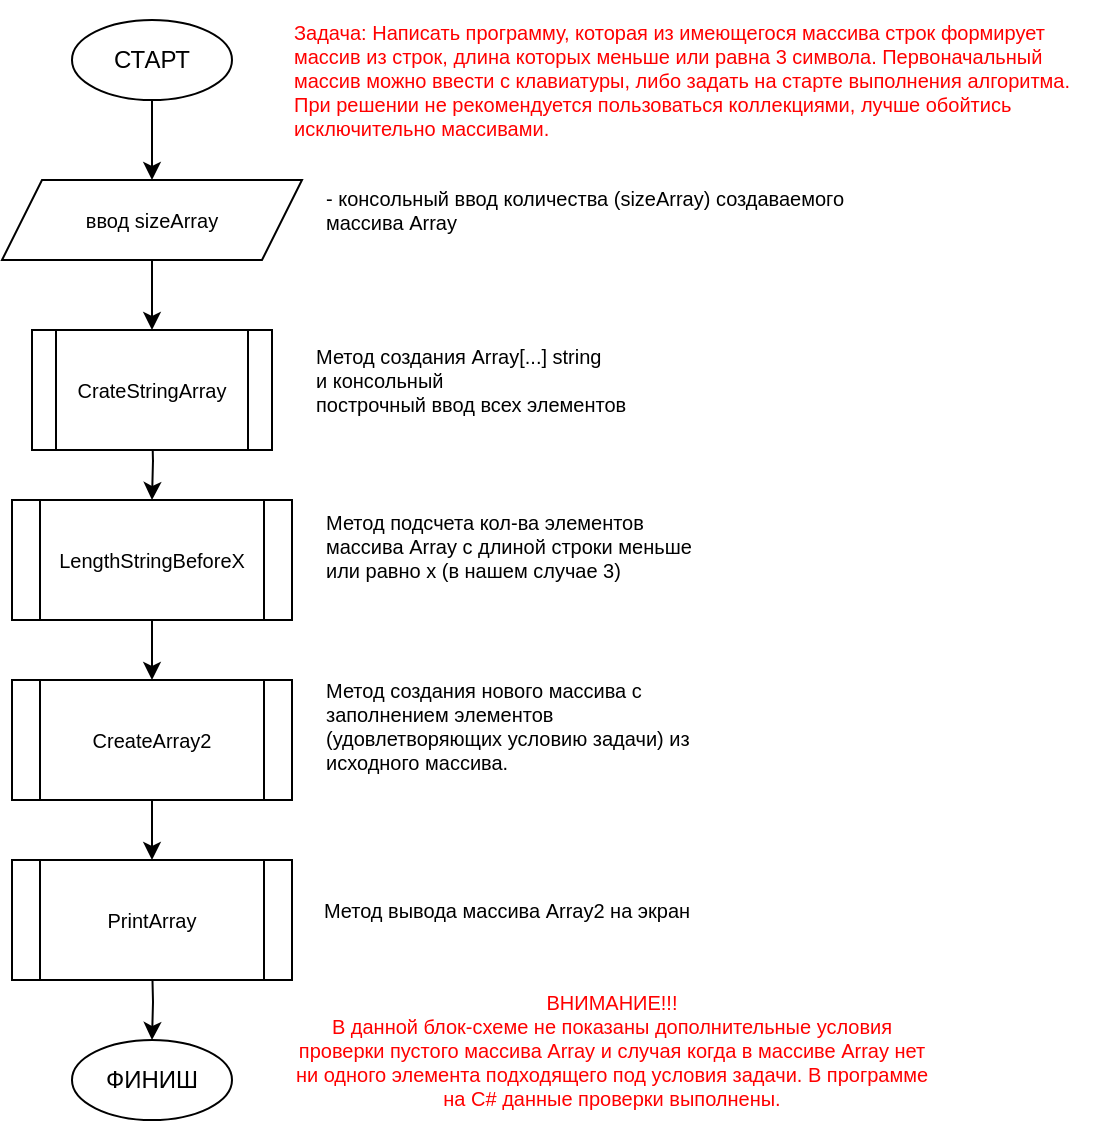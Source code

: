 <mxfile version="20.6.0" type="device"><diagram id="C5RBs43oDa-KdzZeNtuy" name="Page-1"><mxGraphModel dx="1185" dy="662" grid="1" gridSize="10" guides="1" tooltips="1" connect="1" arrows="1" fold="1" page="1" pageScale="1" pageWidth="827" pageHeight="1169" math="0" shadow="0"><root><mxCell id="WIyWlLk6GJQsqaUBKTNV-0"/><mxCell id="WIyWlLk6GJQsqaUBKTNV-1" parent="WIyWlLk6GJQsqaUBKTNV-0"/><mxCell id="0-GNzHLLWRlCQPWQ_2cN-26" value="" style="edgeStyle=orthogonalEdgeStyle;rounded=0;orthogonalLoop=1;jettySize=auto;html=1;fontSize=10;" parent="WIyWlLk6GJQsqaUBKTNV-1" source="0-GNzHLLWRlCQPWQ_2cN-1" target="0-GNzHLLWRlCQPWQ_2cN-2" edge="1"><mxGeometry relative="1" as="geometry"/></mxCell><mxCell id="0-GNzHLLWRlCQPWQ_2cN-1" value="СТАРТ" style="ellipse;whiteSpace=wrap;html=1;" parent="WIyWlLk6GJQsqaUBKTNV-1" vertex="1"><mxGeometry x="180" y="40" width="80" height="40" as="geometry"/></mxCell><mxCell id="0-GNzHLLWRlCQPWQ_2cN-15" value="" style="edgeStyle=orthogonalEdgeStyle;rounded=0;orthogonalLoop=1;jettySize=auto;html=1;fontSize=12;entryX=0.5;entryY=0;entryDx=0;entryDy=0;" parent="WIyWlLk6GJQsqaUBKTNV-1" source="0-GNzHLLWRlCQPWQ_2cN-2" target="DT3Svnl8sHmZccpGckhm-0" edge="1"><mxGeometry relative="1" as="geometry"><mxPoint x="220" y="180" as="targetPoint"/></mxGeometry></mxCell><mxCell id="0-GNzHLLWRlCQPWQ_2cN-2" value="&lt;font style=&quot;font-size: 10px;&quot;&gt;ввод sizeArray&lt;/font&gt;" style="shape=parallelogram;perimeter=parallelogramPerimeter;whiteSpace=wrap;html=1;fixedSize=1;" parent="WIyWlLk6GJQsqaUBKTNV-1" vertex="1"><mxGeometry x="145" y="120" width="150" height="40" as="geometry"/></mxCell><mxCell id="0-GNzHLLWRlCQPWQ_2cN-16" value="" style="edgeStyle=orthogonalEdgeStyle;rounded=0;orthogonalLoop=1;jettySize=auto;html=1;fontSize=12;entryX=0.5;entryY=0;entryDx=0;entryDy=0;" parent="WIyWlLk6GJQsqaUBKTNV-1" edge="1"><mxGeometry relative="1" as="geometry"><mxPoint x="220" y="240" as="sourcePoint"/><mxPoint x="220" y="280" as="targetPoint"/></mxGeometry></mxCell><mxCell id="0-GNzHLLWRlCQPWQ_2cN-5" value="- консольный ввод количества (sizeArray) создаваемого массива Array" style="text;html=1;strokeColor=none;fillColor=none;align=left;verticalAlign=middle;whiteSpace=wrap;rounded=0;fontSize=10;" parent="WIyWlLk6GJQsqaUBKTNV-1" vertex="1"><mxGeometry x="305" y="110" width="270" height="50" as="geometry"/></mxCell><mxCell id="0-GNzHLLWRlCQPWQ_2cN-6" value="&lt;span style=&quot;text-align: center;&quot;&gt;Метод создания Array[...] string&lt;/span&gt;&lt;br style=&quot;text-align: center;&quot;&gt;&lt;span style=&quot;text-align: center;&quot;&gt;и консольный&lt;/span&gt;&lt;br style=&quot;text-align: center;&quot;&gt;&lt;span style=&quot;text-align: center;&quot;&gt;построчный ввод всех элементов&lt;/span&gt;" style="text;html=1;strokeColor=none;fillColor=none;align=left;verticalAlign=middle;whiteSpace=wrap;rounded=0;fontSize=10;" parent="WIyWlLk6GJQsqaUBKTNV-1" vertex="1"><mxGeometry x="300" y="195" width="320" height="50" as="geometry"/></mxCell><mxCell id="0-GNzHLLWRlCQPWQ_2cN-7" value="Метод подсчета кол-ва элементов массива Array с длиной строки меньше или равно x (в нашем случае 3)" style="text;html=1;strokeColor=none;fillColor=none;align=left;verticalAlign=middle;whiteSpace=wrap;rounded=0;fontSize=10;" parent="WIyWlLk6GJQsqaUBKTNV-1" vertex="1"><mxGeometry x="305" y="290" width="200" height="25" as="geometry"/></mxCell><mxCell id="0-GNzHLLWRlCQPWQ_2cN-47" value="" style="edgeStyle=orthogonalEdgeStyle;rounded=0;orthogonalLoop=1;jettySize=auto;html=1;fontSize=12;" parent="WIyWlLk6GJQsqaUBKTNV-1" target="0-GNzHLLWRlCQPWQ_2cN-46" edge="1"><mxGeometry relative="1" as="geometry"><mxPoint x="220" y="510" as="sourcePoint"/></mxGeometry></mxCell><mxCell id="0-GNzHLLWRlCQPWQ_2cN-44" value="&lt;font style=&quot;font-size: 10px;&quot;&gt;Метод вывода массива Array2 на экран&lt;/font&gt;" style="text;html=1;strokeColor=none;fillColor=none;align=center;verticalAlign=middle;whiteSpace=wrap;rounded=0;fontSize=12;" parent="WIyWlLk6GJQsqaUBKTNV-1" vertex="1"><mxGeometry x="300" y="470" width="195" height="30" as="geometry"/></mxCell><mxCell id="0-GNzHLLWRlCQPWQ_2cN-46" value="ФИНИШ" style="ellipse;whiteSpace=wrap;html=1;" parent="WIyWlLk6GJQsqaUBKTNV-1" vertex="1"><mxGeometry x="180" y="550" width="80" height="40" as="geometry"/></mxCell><mxCell id="0-GNzHLLWRlCQPWQ_2cN-49" value="&lt;h1 style=&quot;text-align: left; font-size: 10px;&quot;&gt;&lt;span style=&quot;font-weight: normal; font-size: 10px;&quot;&gt;&lt;span style=&quot;font-size: 10px;&quot;&gt;Задача: Написать программу, которая из имеющегося массива строк формирует массив из строк, длина&amp;nbsp;&lt;/span&gt;которых меньше или равна 3 символа. Первоначальный массив можно ввести с клавиатуры, либо задать на старте выполнения алгоритма. При решении не рекомендуется пользоваться коллекциями, лучше обойтись исключительно массивами.&lt;/span&gt;&lt;/h1&gt;" style="text;html=1;strokeColor=none;fillColor=none;align=center;verticalAlign=middle;whiteSpace=wrap;rounded=0;fontSize=10;fontStyle=0;fontColor=#FF0000;" parent="WIyWlLk6GJQsqaUBKTNV-1" vertex="1"><mxGeometry x="290" y="30" width="400" height="80" as="geometry"/></mxCell><mxCell id="0-GNzHLLWRlCQPWQ_2cN-50" value="ВНИМАНИЕ!!!&lt;br&gt;В данной блок-схеме не показаны дополнительные условия проверки пустого массива Array и случая когда в массиве Array нет ни одного элемента подходящего под условия задачи. В программе на C# данные проверки выполнены." style="text;html=1;strokeColor=none;fillColor=none;align=center;verticalAlign=middle;whiteSpace=wrap;rounded=0;fontSize=10;fontColor=#FF0000;" parent="WIyWlLk6GJQsqaUBKTNV-1" vertex="1"><mxGeometry x="290" y="540" width="320" height="30" as="geometry"/></mxCell><mxCell id="DT3Svnl8sHmZccpGckhm-0" value="CrateStringArray" style="shape=process;whiteSpace=wrap;html=1;backgroundOutline=1;fontSize=10;" vertex="1" parent="WIyWlLk6GJQsqaUBKTNV-1"><mxGeometry x="160" y="195" width="120" height="60" as="geometry"/></mxCell><mxCell id="DT3Svnl8sHmZccpGckhm-4" value="" style="edgeStyle=orthogonalEdgeStyle;rounded=0;orthogonalLoop=1;jettySize=auto;html=1;fontSize=10;" edge="1" parent="WIyWlLk6GJQsqaUBKTNV-1" source="DT3Svnl8sHmZccpGckhm-1" target="DT3Svnl8sHmZccpGckhm-2"><mxGeometry relative="1" as="geometry"/></mxCell><mxCell id="DT3Svnl8sHmZccpGckhm-1" value="LengthStringBeforeX" style="shape=process;whiteSpace=wrap;html=1;backgroundOutline=1;fontSize=10;" vertex="1" parent="WIyWlLk6GJQsqaUBKTNV-1"><mxGeometry x="150" y="280" width="140" height="60" as="geometry"/></mxCell><mxCell id="DT3Svnl8sHmZccpGckhm-5" value="" style="edgeStyle=orthogonalEdgeStyle;rounded=0;orthogonalLoop=1;jettySize=auto;html=1;fontSize=10;" edge="1" parent="WIyWlLk6GJQsqaUBKTNV-1" source="DT3Svnl8sHmZccpGckhm-2"><mxGeometry relative="1" as="geometry"><mxPoint x="220" y="460" as="targetPoint"/></mxGeometry></mxCell><mxCell id="DT3Svnl8sHmZccpGckhm-2" value="CreateArray2" style="shape=process;whiteSpace=wrap;html=1;backgroundOutline=1;fontSize=10;" vertex="1" parent="WIyWlLk6GJQsqaUBKTNV-1"><mxGeometry x="150" y="370" width="140" height="60" as="geometry"/></mxCell><mxCell id="DT3Svnl8sHmZccpGckhm-3" value="Метод создания нового массива с заполнением элементов (удовлетворяющих условию задачи) из исходного массива." style="text;html=1;strokeColor=none;fillColor=none;align=left;verticalAlign=middle;whiteSpace=wrap;rounded=0;fontSize=10;" vertex="1" parent="WIyWlLk6GJQsqaUBKTNV-1"><mxGeometry x="305" y="380" width="200" height="25" as="geometry"/></mxCell><mxCell id="DT3Svnl8sHmZccpGckhm-6" value="PrintArray" style="shape=process;whiteSpace=wrap;html=1;backgroundOutline=1;fontSize=10;" vertex="1" parent="WIyWlLk6GJQsqaUBKTNV-1"><mxGeometry x="150" y="460" width="140" height="60" as="geometry"/></mxCell></root></mxGraphModel></diagram></mxfile>